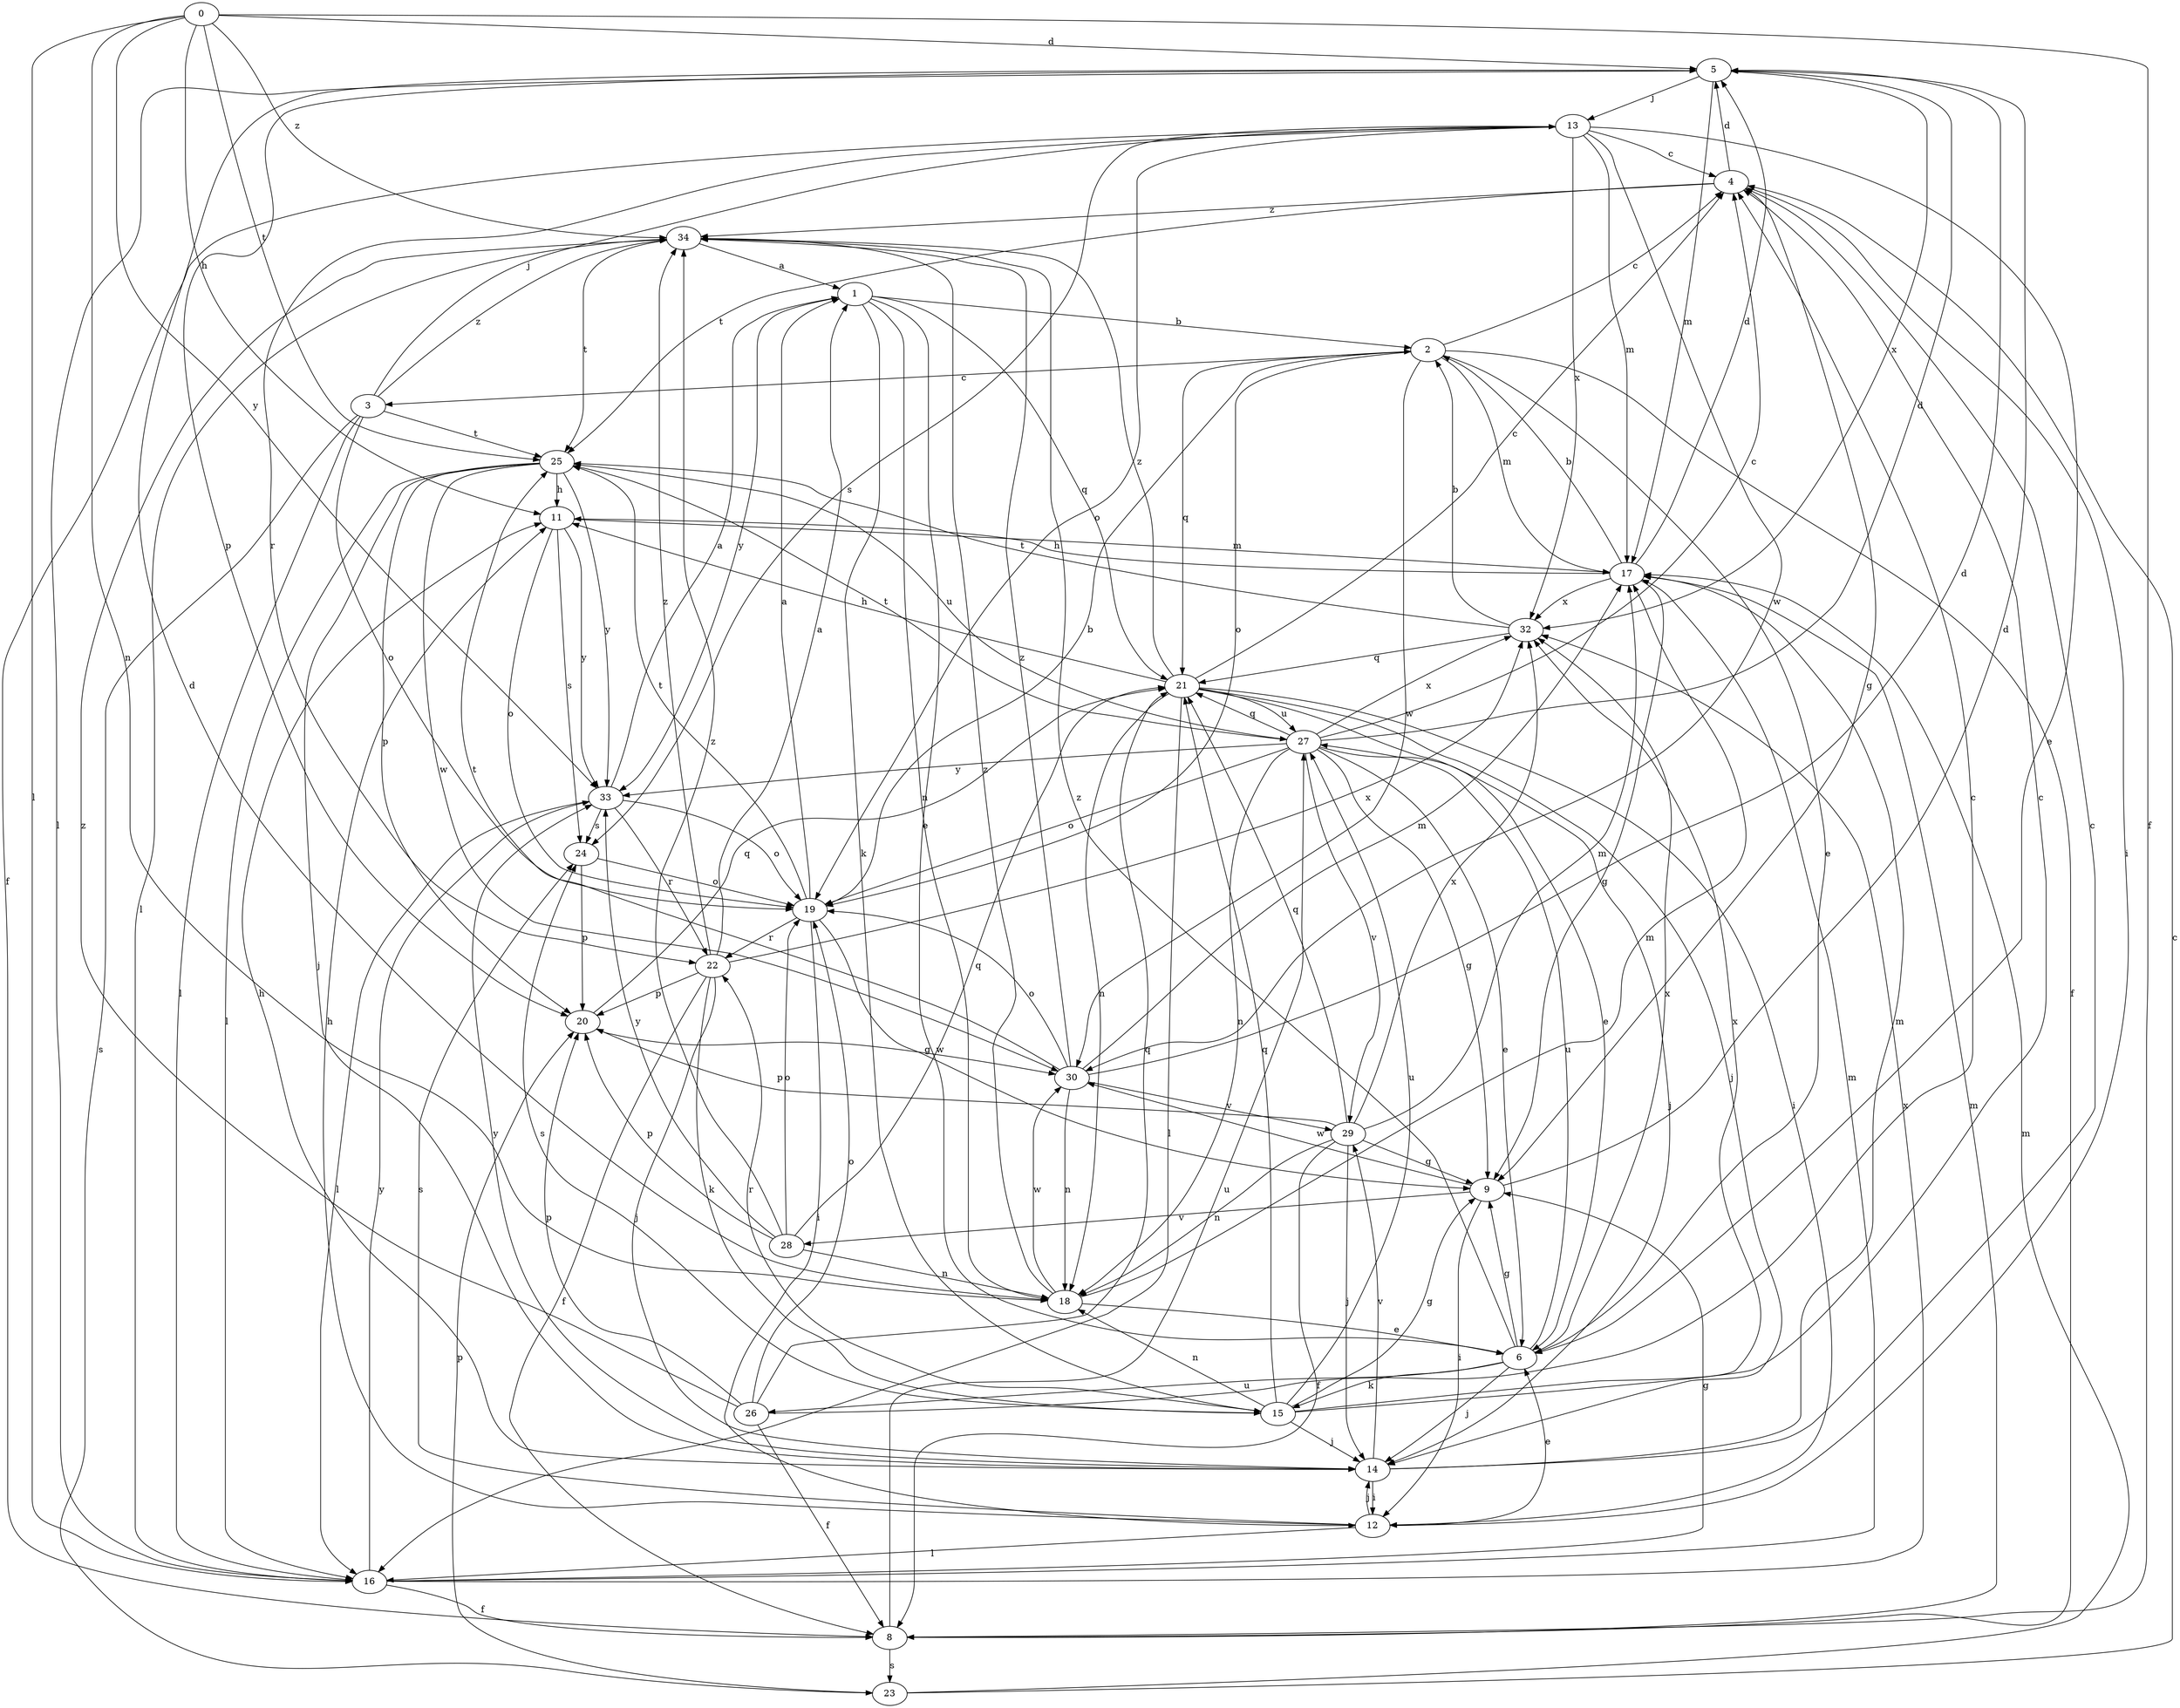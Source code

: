strict digraph  {
0;
1;
2;
3;
4;
5;
6;
8;
9;
11;
12;
13;
14;
15;
16;
17;
18;
19;
20;
21;
22;
23;
24;
25;
26;
27;
28;
29;
30;
32;
33;
34;
0 -> 5  [label=d];
0 -> 8  [label=f];
0 -> 11  [label=h];
0 -> 16  [label=l];
0 -> 18  [label=n];
0 -> 25  [label=t];
0 -> 33  [label=y];
0 -> 34  [label=z];
1 -> 2  [label=b];
1 -> 6  [label=e];
1 -> 15  [label=k];
1 -> 18  [label=n];
1 -> 21  [label=q];
1 -> 33  [label=y];
2 -> 3  [label=c];
2 -> 4  [label=c];
2 -> 6  [label=e];
2 -> 8  [label=f];
2 -> 17  [label=m];
2 -> 19  [label=o];
2 -> 21  [label=q];
2 -> 30  [label=w];
3 -> 13  [label=j];
3 -> 16  [label=l];
3 -> 19  [label=o];
3 -> 23  [label=s];
3 -> 25  [label=t];
3 -> 34  [label=z];
4 -> 5  [label=d];
4 -> 9  [label=g];
4 -> 12  [label=i];
4 -> 25  [label=t];
4 -> 34  [label=z];
5 -> 13  [label=j];
5 -> 16  [label=l];
5 -> 17  [label=m];
5 -> 20  [label=p];
5 -> 32  [label=x];
6 -> 9  [label=g];
6 -> 14  [label=j];
6 -> 15  [label=k];
6 -> 26  [label=u];
6 -> 27  [label=u];
6 -> 32  [label=x];
6 -> 34  [label=z];
8 -> 17  [label=m];
8 -> 23  [label=s];
8 -> 27  [label=u];
9 -> 5  [label=d];
9 -> 12  [label=i];
9 -> 28  [label=v];
9 -> 30  [label=w];
11 -> 17  [label=m];
11 -> 19  [label=o];
11 -> 24  [label=s];
11 -> 33  [label=y];
12 -> 6  [label=e];
12 -> 11  [label=h];
12 -> 14  [label=j];
12 -> 16  [label=l];
12 -> 24  [label=s];
13 -> 4  [label=c];
13 -> 6  [label=e];
13 -> 8  [label=f];
13 -> 17  [label=m];
13 -> 19  [label=o];
13 -> 22  [label=r];
13 -> 24  [label=s];
13 -> 30  [label=w];
13 -> 32  [label=x];
14 -> 4  [label=c];
14 -> 11  [label=h];
14 -> 12  [label=i];
14 -> 17  [label=m];
14 -> 29  [label=v];
14 -> 33  [label=y];
15 -> 4  [label=c];
15 -> 9  [label=g];
15 -> 14  [label=j];
15 -> 18  [label=n];
15 -> 21  [label=q];
15 -> 22  [label=r];
15 -> 24  [label=s];
15 -> 27  [label=u];
15 -> 32  [label=x];
16 -> 8  [label=f];
16 -> 9  [label=g];
16 -> 17  [label=m];
16 -> 32  [label=x];
16 -> 33  [label=y];
17 -> 2  [label=b];
17 -> 5  [label=d];
17 -> 9  [label=g];
17 -> 11  [label=h];
17 -> 32  [label=x];
18 -> 5  [label=d];
18 -> 6  [label=e];
18 -> 17  [label=m];
18 -> 30  [label=w];
18 -> 34  [label=z];
19 -> 1  [label=a];
19 -> 2  [label=b];
19 -> 9  [label=g];
19 -> 12  [label=i];
19 -> 22  [label=r];
19 -> 25  [label=t];
20 -> 21  [label=q];
20 -> 30  [label=w];
21 -> 4  [label=c];
21 -> 6  [label=e];
21 -> 11  [label=h];
21 -> 12  [label=i];
21 -> 14  [label=j];
21 -> 16  [label=l];
21 -> 18  [label=n];
21 -> 27  [label=u];
21 -> 34  [label=z];
22 -> 1  [label=a];
22 -> 8  [label=f];
22 -> 14  [label=j];
22 -> 15  [label=k];
22 -> 20  [label=p];
22 -> 32  [label=x];
22 -> 34  [label=z];
23 -> 4  [label=c];
23 -> 17  [label=m];
23 -> 20  [label=p];
24 -> 19  [label=o];
24 -> 20  [label=p];
25 -> 11  [label=h];
25 -> 14  [label=j];
25 -> 16  [label=l];
25 -> 20  [label=p];
25 -> 27  [label=u];
25 -> 30  [label=w];
25 -> 33  [label=y];
26 -> 4  [label=c];
26 -> 8  [label=f];
26 -> 19  [label=o];
26 -> 20  [label=p];
26 -> 21  [label=q];
26 -> 34  [label=z];
27 -> 4  [label=c];
27 -> 5  [label=d];
27 -> 6  [label=e];
27 -> 9  [label=g];
27 -> 14  [label=j];
27 -> 18  [label=n];
27 -> 19  [label=o];
27 -> 21  [label=q];
27 -> 25  [label=t];
27 -> 29  [label=v];
27 -> 32  [label=x];
27 -> 33  [label=y];
28 -> 18  [label=n];
28 -> 19  [label=o];
28 -> 20  [label=p];
28 -> 21  [label=q];
28 -> 33  [label=y];
28 -> 34  [label=z];
29 -> 8  [label=f];
29 -> 9  [label=g];
29 -> 14  [label=j];
29 -> 17  [label=m];
29 -> 18  [label=n];
29 -> 20  [label=p];
29 -> 21  [label=q];
29 -> 32  [label=x];
30 -> 5  [label=d];
30 -> 17  [label=m];
30 -> 18  [label=n];
30 -> 19  [label=o];
30 -> 25  [label=t];
30 -> 29  [label=v];
30 -> 34  [label=z];
32 -> 2  [label=b];
32 -> 21  [label=q];
32 -> 25  [label=t];
33 -> 1  [label=a];
33 -> 16  [label=l];
33 -> 19  [label=o];
33 -> 22  [label=r];
33 -> 24  [label=s];
34 -> 1  [label=a];
34 -> 16  [label=l];
34 -> 25  [label=t];
}
